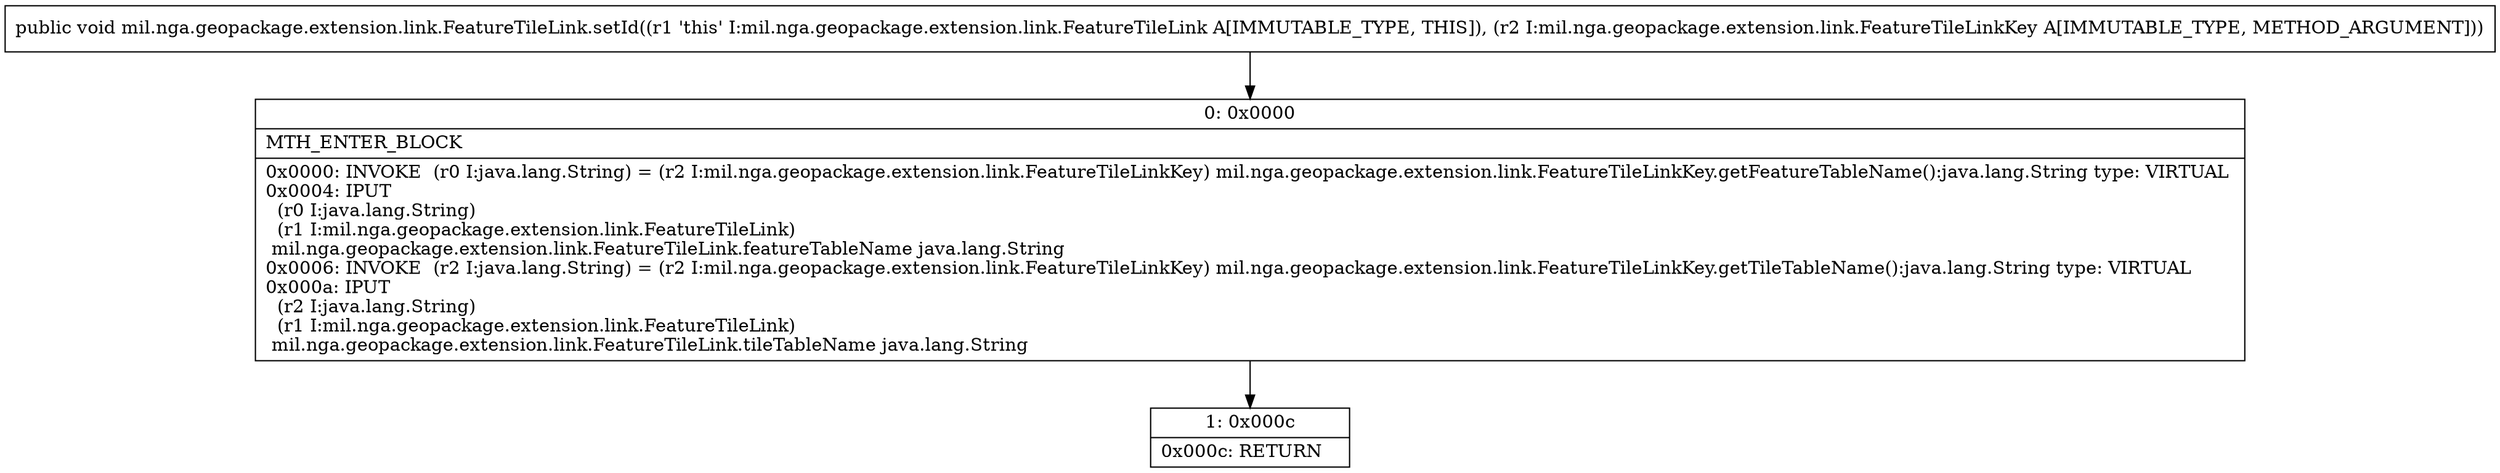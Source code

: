 digraph "CFG formil.nga.geopackage.extension.link.FeatureTileLink.setId(Lmil\/nga\/geopackage\/extension\/link\/FeatureTileLinkKey;)V" {
Node_0 [shape=record,label="{0\:\ 0x0000|MTH_ENTER_BLOCK\l|0x0000: INVOKE  (r0 I:java.lang.String) = (r2 I:mil.nga.geopackage.extension.link.FeatureTileLinkKey) mil.nga.geopackage.extension.link.FeatureTileLinkKey.getFeatureTableName():java.lang.String type: VIRTUAL \l0x0004: IPUT  \l  (r0 I:java.lang.String)\l  (r1 I:mil.nga.geopackage.extension.link.FeatureTileLink)\l mil.nga.geopackage.extension.link.FeatureTileLink.featureTableName java.lang.String \l0x0006: INVOKE  (r2 I:java.lang.String) = (r2 I:mil.nga.geopackage.extension.link.FeatureTileLinkKey) mil.nga.geopackage.extension.link.FeatureTileLinkKey.getTileTableName():java.lang.String type: VIRTUAL \l0x000a: IPUT  \l  (r2 I:java.lang.String)\l  (r1 I:mil.nga.geopackage.extension.link.FeatureTileLink)\l mil.nga.geopackage.extension.link.FeatureTileLink.tileTableName java.lang.String \l}"];
Node_1 [shape=record,label="{1\:\ 0x000c|0x000c: RETURN   \l}"];
MethodNode[shape=record,label="{public void mil.nga.geopackage.extension.link.FeatureTileLink.setId((r1 'this' I:mil.nga.geopackage.extension.link.FeatureTileLink A[IMMUTABLE_TYPE, THIS]), (r2 I:mil.nga.geopackage.extension.link.FeatureTileLinkKey A[IMMUTABLE_TYPE, METHOD_ARGUMENT])) }"];
MethodNode -> Node_0;
Node_0 -> Node_1;
}

